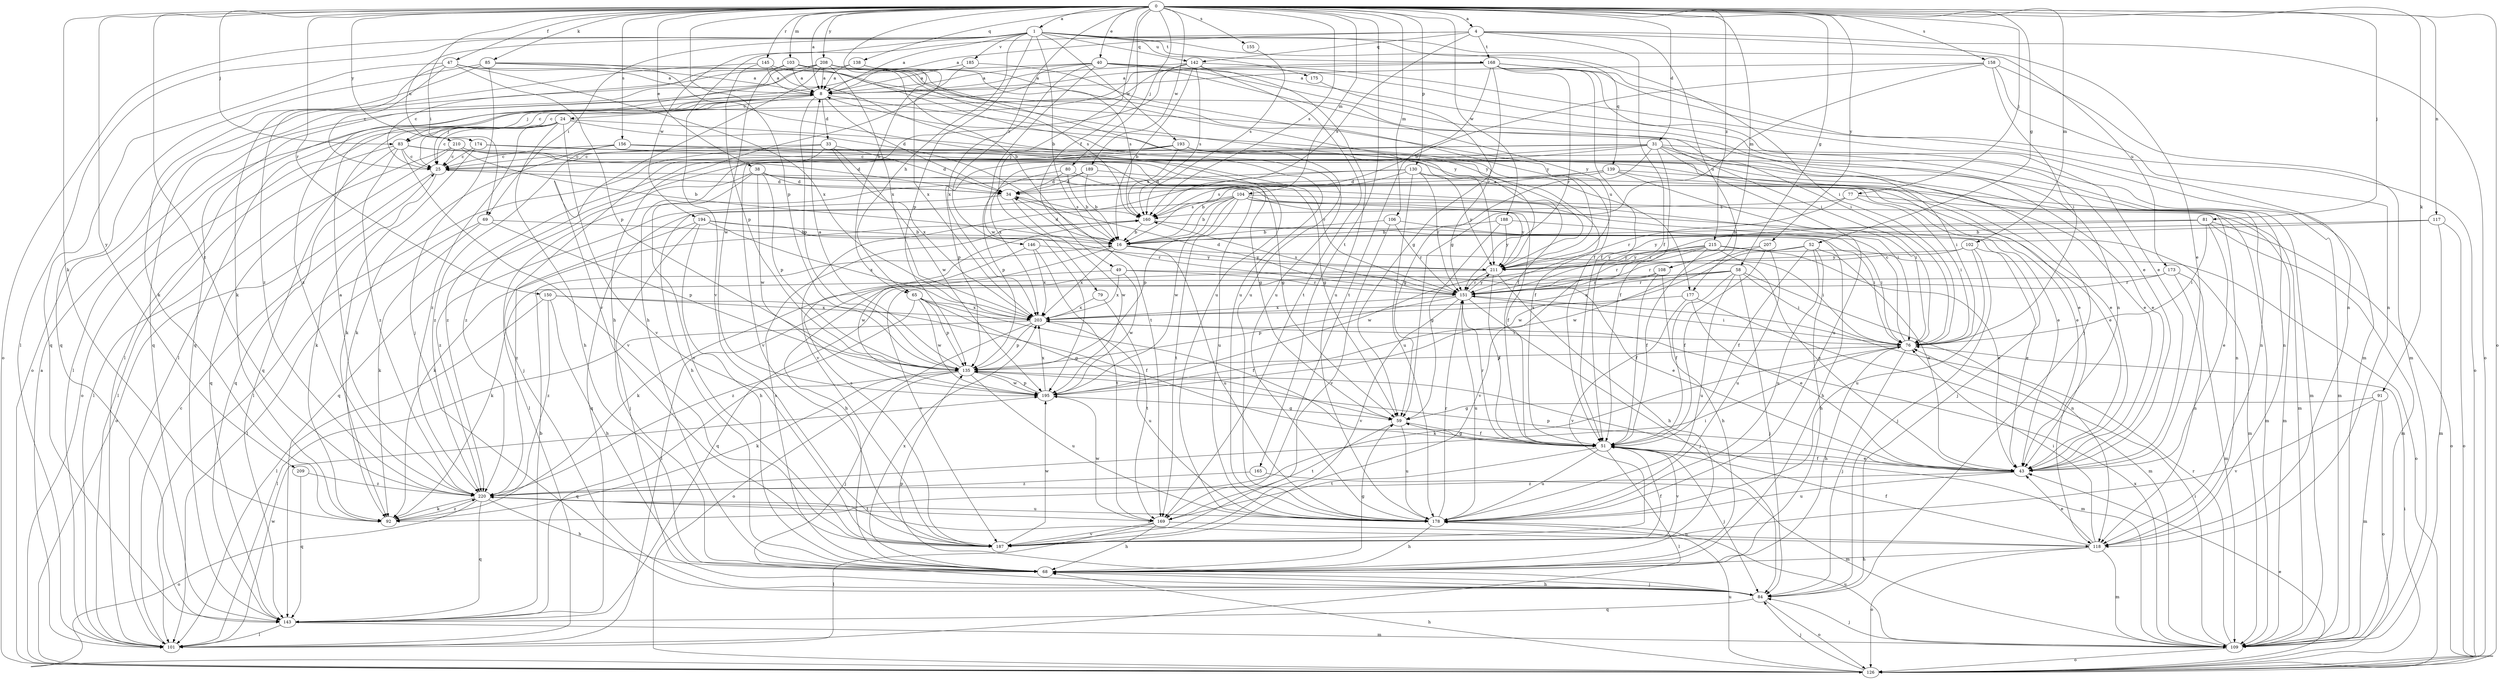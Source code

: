 strict digraph  {
0;
1;
4;
8;
16;
24;
25;
31;
33;
34;
38;
40;
43;
47;
49;
51;
52;
58;
59;
65;
68;
69;
76;
77;
79;
80;
81;
83;
84;
85;
91;
92;
101;
102;
103;
104;
106;
108;
109;
117;
118;
126;
130;
135;
138;
139;
142;
143;
145;
146;
150;
151;
155;
156;
158;
160;
165;
168;
169;
173;
174;
175;
177;
178;
185;
187;
188;
189;
193;
194;
195;
203;
207;
208;
209;
210;
211;
215;
220;
0 -> 1  [label=a];
0 -> 4  [label=a];
0 -> 8  [label=a];
0 -> 31  [label=d];
0 -> 38  [label=e];
0 -> 40  [label=e];
0 -> 47  [label=f];
0 -> 49  [label=f];
0 -> 52  [label=g];
0 -> 58  [label=g];
0 -> 65  [label=h];
0 -> 69  [label=i];
0 -> 77  [label=j];
0 -> 79  [label=j];
0 -> 80  [label=j];
0 -> 81  [label=j];
0 -> 83  [label=j];
0 -> 85  [label=k];
0 -> 91  [label=k];
0 -> 92  [label=k];
0 -> 102  [label=m];
0 -> 103  [label=m];
0 -> 104  [label=m];
0 -> 106  [label=m];
0 -> 108  [label=m];
0 -> 117  [label=n];
0 -> 126  [label=o];
0 -> 130  [label=p];
0 -> 135  [label=p];
0 -> 138  [label=q];
0 -> 145  [label=r];
0 -> 146  [label=r];
0 -> 150  [label=r];
0 -> 155  [label=s];
0 -> 156  [label=s];
0 -> 158  [label=s];
0 -> 160  [label=s];
0 -> 165  [label=t];
0 -> 188  [label=w];
0 -> 189  [label=w];
0 -> 207  [label=y];
0 -> 208  [label=y];
0 -> 209  [label=y];
0 -> 210  [label=y];
0 -> 215  [label=z];
0 -> 220  [label=z];
1 -> 8  [label=a];
1 -> 16  [label=b];
1 -> 65  [label=h];
1 -> 69  [label=i];
1 -> 76  [label=i];
1 -> 101  [label=l];
1 -> 126  [label=o];
1 -> 135  [label=p];
1 -> 139  [label=q];
1 -> 142  [label=q];
1 -> 168  [label=t];
1 -> 173  [label=u];
1 -> 174  [label=u];
1 -> 175  [label=u];
1 -> 185  [label=v];
1 -> 193  [label=w];
1 -> 194  [label=w];
4 -> 8  [label=a];
4 -> 43  [label=e];
4 -> 51  [label=f];
4 -> 126  [label=o];
4 -> 142  [label=q];
4 -> 160  [label=s];
4 -> 168  [label=t];
4 -> 177  [label=u];
4 -> 187  [label=v];
8 -> 24  [label=c];
8 -> 33  [label=d];
8 -> 34  [label=d];
8 -> 83  [label=j];
8 -> 101  [label=l];
8 -> 135  [label=p];
8 -> 177  [label=u];
16 -> 34  [label=d];
16 -> 43  [label=e];
16 -> 68  [label=h];
16 -> 178  [label=u];
16 -> 203  [label=x];
16 -> 211  [label=y];
24 -> 25  [label=c];
24 -> 51  [label=f];
24 -> 68  [label=h];
24 -> 83  [label=j];
24 -> 126  [label=o];
24 -> 143  [label=q];
24 -> 169  [label=t];
24 -> 187  [label=v];
24 -> 220  [label=z];
25 -> 34  [label=d];
25 -> 92  [label=k];
25 -> 126  [label=o];
31 -> 25  [label=c];
31 -> 43  [label=e];
31 -> 51  [label=f];
31 -> 59  [label=g];
31 -> 76  [label=i];
31 -> 109  [label=m];
31 -> 135  [label=p];
31 -> 178  [label=u];
31 -> 203  [label=x];
31 -> 220  [label=z];
33 -> 25  [label=c];
33 -> 34  [label=d];
33 -> 84  [label=j];
33 -> 101  [label=l];
33 -> 195  [label=w];
33 -> 203  [label=x];
34 -> 160  [label=s];
34 -> 195  [label=w];
34 -> 220  [label=z];
38 -> 34  [label=d];
38 -> 43  [label=e];
38 -> 135  [label=p];
38 -> 143  [label=q];
38 -> 178  [label=u];
38 -> 187  [label=v];
38 -> 195  [label=w];
40 -> 8  [label=a];
40 -> 25  [label=c];
40 -> 43  [label=e];
40 -> 76  [label=i];
40 -> 84  [label=j];
40 -> 101  [label=l];
40 -> 195  [label=w];
40 -> 203  [label=x];
40 -> 211  [label=y];
43 -> 51  [label=f];
43 -> 135  [label=p];
43 -> 178  [label=u];
43 -> 220  [label=z];
47 -> 8  [label=a];
47 -> 25  [label=c];
47 -> 118  [label=n];
47 -> 135  [label=p];
47 -> 143  [label=q];
47 -> 203  [label=x];
47 -> 220  [label=z];
49 -> 43  [label=e];
49 -> 92  [label=k];
49 -> 151  [label=r];
49 -> 195  [label=w];
49 -> 203  [label=x];
51 -> 43  [label=e];
51 -> 59  [label=g];
51 -> 84  [label=j];
51 -> 101  [label=l];
51 -> 151  [label=r];
51 -> 169  [label=t];
51 -> 178  [label=u];
51 -> 187  [label=v];
52 -> 43  [label=e];
52 -> 51  [label=f];
52 -> 68  [label=h];
52 -> 178  [label=u];
52 -> 195  [label=w];
52 -> 211  [label=y];
58 -> 51  [label=f];
58 -> 76  [label=i];
58 -> 84  [label=j];
58 -> 118  [label=n];
58 -> 143  [label=q];
58 -> 151  [label=r];
58 -> 178  [label=u];
58 -> 187  [label=v];
59 -> 51  [label=f];
59 -> 169  [label=t];
59 -> 178  [label=u];
65 -> 51  [label=f];
65 -> 59  [label=g];
65 -> 135  [label=p];
65 -> 195  [label=w];
65 -> 203  [label=x];
65 -> 220  [label=z];
68 -> 59  [label=g];
68 -> 84  [label=j];
68 -> 160  [label=s];
68 -> 203  [label=x];
69 -> 16  [label=b];
69 -> 92  [label=k];
69 -> 101  [label=l];
69 -> 135  [label=p];
76 -> 25  [label=c];
76 -> 68  [label=h];
76 -> 84  [label=j];
76 -> 92  [label=k];
76 -> 135  [label=p];
77 -> 76  [label=i];
77 -> 109  [label=m];
77 -> 151  [label=r];
77 -> 160  [label=s];
79 -> 169  [label=t];
79 -> 203  [label=x];
80 -> 16  [label=b];
80 -> 34  [label=d];
80 -> 76  [label=i];
80 -> 135  [label=p];
81 -> 16  [label=b];
81 -> 43  [label=e];
81 -> 76  [label=i];
81 -> 109  [label=m];
81 -> 126  [label=o];
81 -> 151  [label=r];
83 -> 25  [label=c];
83 -> 43  [label=e];
83 -> 59  [label=g];
83 -> 101  [label=l];
83 -> 143  [label=q];
83 -> 187  [label=v];
83 -> 220  [label=z];
84 -> 68  [label=h];
84 -> 126  [label=o];
84 -> 135  [label=p];
84 -> 143  [label=q];
85 -> 8  [label=a];
85 -> 76  [label=i];
85 -> 84  [label=j];
85 -> 92  [label=k];
85 -> 143  [label=q];
85 -> 178  [label=u];
91 -> 59  [label=g];
91 -> 109  [label=m];
91 -> 126  [label=o];
91 -> 187  [label=v];
92 -> 220  [label=z];
101 -> 8  [label=a];
101 -> 25  [label=c];
101 -> 195  [label=w];
102 -> 43  [label=e];
102 -> 84  [label=j];
102 -> 151  [label=r];
102 -> 178  [label=u];
102 -> 211  [label=y];
103 -> 8  [label=a];
103 -> 25  [label=c];
103 -> 178  [label=u];
103 -> 195  [label=w];
103 -> 211  [label=y];
104 -> 16  [label=b];
104 -> 51  [label=f];
104 -> 84  [label=j];
104 -> 109  [label=m];
104 -> 135  [label=p];
104 -> 143  [label=q];
104 -> 160  [label=s];
104 -> 169  [label=t];
104 -> 195  [label=w];
104 -> 211  [label=y];
106 -> 16  [label=b];
106 -> 68  [label=h];
106 -> 151  [label=r];
106 -> 187  [label=v];
108 -> 51  [label=f];
108 -> 68  [label=h];
108 -> 151  [label=r];
108 -> 203  [label=x];
109 -> 76  [label=i];
109 -> 84  [label=j];
109 -> 126  [label=o];
109 -> 151  [label=r];
109 -> 178  [label=u];
109 -> 203  [label=x];
117 -> 16  [label=b];
117 -> 109  [label=m];
117 -> 126  [label=o];
117 -> 211  [label=y];
118 -> 43  [label=e];
118 -> 51  [label=f];
118 -> 68  [label=h];
118 -> 76  [label=i];
118 -> 109  [label=m];
118 -> 126  [label=o];
118 -> 220  [label=z];
126 -> 43  [label=e];
126 -> 68  [label=h];
126 -> 76  [label=i];
126 -> 84  [label=j];
126 -> 178  [label=u];
130 -> 34  [label=d];
130 -> 118  [label=n];
130 -> 151  [label=r];
130 -> 160  [label=s];
130 -> 178  [label=u];
130 -> 187  [label=v];
130 -> 211  [label=y];
135 -> 8  [label=a];
135 -> 84  [label=j];
135 -> 92  [label=k];
135 -> 109  [label=m];
135 -> 143  [label=q];
135 -> 178  [label=u];
135 -> 195  [label=w];
138 -> 8  [label=a];
138 -> 143  [label=q];
138 -> 160  [label=s];
138 -> 203  [label=x];
139 -> 16  [label=b];
139 -> 34  [label=d];
139 -> 43  [label=e];
139 -> 68  [label=h];
139 -> 76  [label=i];
139 -> 109  [label=m];
142 -> 8  [label=a];
142 -> 16  [label=b];
142 -> 25  [label=c];
142 -> 68  [label=h];
142 -> 109  [label=m];
142 -> 160  [label=s];
142 -> 169  [label=t];
142 -> 178  [label=u];
143 -> 16  [label=b];
143 -> 101  [label=l];
143 -> 109  [label=m];
145 -> 8  [label=a];
145 -> 92  [label=k];
145 -> 135  [label=p];
145 -> 178  [label=u];
145 -> 211  [label=y];
146 -> 169  [label=t];
146 -> 195  [label=w];
146 -> 203  [label=x];
146 -> 211  [label=y];
150 -> 51  [label=f];
150 -> 68  [label=h];
150 -> 101  [label=l];
150 -> 203  [label=x];
150 -> 220  [label=z];
151 -> 34  [label=d];
151 -> 76  [label=i];
151 -> 84  [label=j];
151 -> 135  [label=p];
151 -> 160  [label=s];
151 -> 178  [label=u];
151 -> 187  [label=v];
151 -> 203  [label=x];
151 -> 211  [label=y];
155 -> 160  [label=s];
156 -> 25  [label=c];
156 -> 43  [label=e];
156 -> 92  [label=k];
156 -> 118  [label=n];
156 -> 151  [label=r];
156 -> 220  [label=z];
158 -> 8  [label=a];
158 -> 16  [label=b];
158 -> 59  [label=g];
158 -> 76  [label=i];
158 -> 109  [label=m];
158 -> 118  [label=n];
160 -> 16  [label=b];
160 -> 76  [label=i];
160 -> 92  [label=k];
160 -> 109  [label=m];
165 -> 109  [label=m];
165 -> 220  [label=z];
168 -> 8  [label=a];
168 -> 43  [label=e];
168 -> 51  [label=f];
168 -> 59  [label=g];
168 -> 101  [label=l];
168 -> 118  [label=n];
168 -> 126  [label=o];
168 -> 151  [label=r];
168 -> 169  [label=t];
169 -> 68  [label=h];
169 -> 101  [label=l];
169 -> 118  [label=n];
169 -> 187  [label=v];
169 -> 195  [label=w];
173 -> 92  [label=k];
173 -> 109  [label=m];
173 -> 118  [label=n];
173 -> 151  [label=r];
174 -> 25  [label=c];
174 -> 43  [label=e];
174 -> 59  [label=g];
174 -> 92  [label=k];
175 -> 151  [label=r];
177 -> 43  [label=e];
177 -> 109  [label=m];
177 -> 187  [label=v];
177 -> 203  [label=x];
178 -> 68  [label=h];
178 -> 151  [label=r];
185 -> 8  [label=a];
185 -> 68  [label=h];
185 -> 211  [label=y];
187 -> 51  [label=f];
187 -> 160  [label=s];
187 -> 195  [label=w];
188 -> 16  [label=b];
188 -> 59  [label=g];
188 -> 76  [label=i];
188 -> 211  [label=y];
189 -> 16  [label=b];
189 -> 34  [label=d];
189 -> 43  [label=e];
189 -> 101  [label=l];
193 -> 25  [label=c];
193 -> 51  [label=f];
193 -> 109  [label=m];
193 -> 118  [label=n];
193 -> 160  [label=s];
193 -> 187  [label=v];
193 -> 220  [label=z];
194 -> 16  [label=b];
194 -> 68  [label=h];
194 -> 84  [label=j];
194 -> 151  [label=r];
194 -> 203  [label=x];
194 -> 220  [label=z];
195 -> 59  [label=g];
195 -> 135  [label=p];
195 -> 203  [label=x];
203 -> 76  [label=i];
203 -> 101  [label=l];
203 -> 126  [label=o];
203 -> 135  [label=p];
203 -> 178  [label=u];
207 -> 51  [label=f];
207 -> 178  [label=u];
207 -> 195  [label=w];
207 -> 211  [label=y];
208 -> 8  [label=a];
208 -> 16  [label=b];
208 -> 51  [label=f];
208 -> 126  [label=o];
208 -> 143  [label=q];
208 -> 160  [label=s];
208 -> 178  [label=u];
208 -> 187  [label=v];
208 -> 203  [label=x];
208 -> 220  [label=z];
209 -> 143  [label=q];
209 -> 220  [label=z];
210 -> 16  [label=b];
210 -> 25  [label=c];
210 -> 34  [label=d];
210 -> 59  [label=g];
210 -> 101  [label=l];
210 -> 143  [label=q];
211 -> 8  [label=a];
211 -> 51  [label=f];
211 -> 68  [label=h];
211 -> 101  [label=l];
211 -> 151  [label=r];
215 -> 43  [label=e];
215 -> 51  [label=f];
215 -> 76  [label=i];
215 -> 126  [label=o];
215 -> 151  [label=r];
215 -> 187  [label=v];
215 -> 195  [label=w];
215 -> 211  [label=y];
220 -> 8  [label=a];
220 -> 68  [label=h];
220 -> 76  [label=i];
220 -> 92  [label=k];
220 -> 126  [label=o];
220 -> 143  [label=q];
220 -> 169  [label=t];
220 -> 178  [label=u];
}
